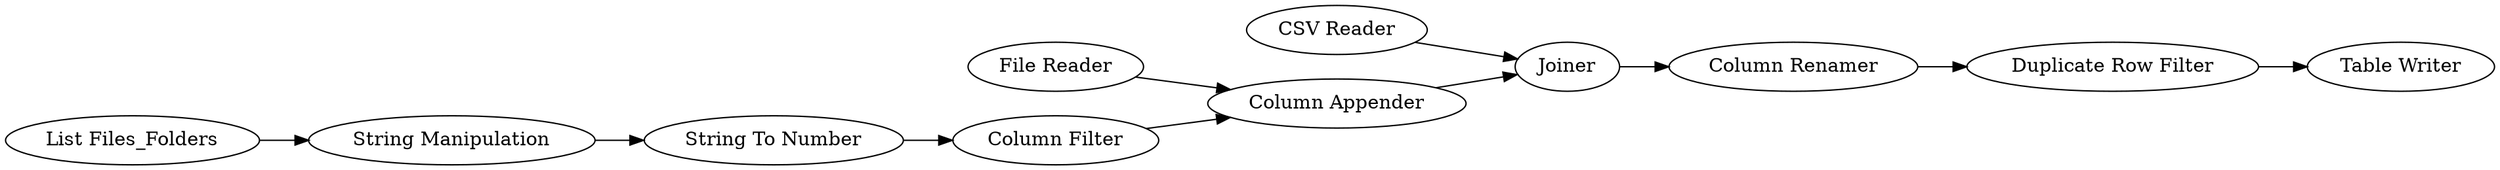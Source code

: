 digraph {
	"6382960046738127000_6" [label="Column Appender"]
	"1464785745290567774_13" [label="Column Renamer"]
	"1464785745290567774_9" [label=Joiner]
	"1464785745290567774_10" [label="Duplicate Row Filter"]
	"1464785745290567774_12" [label="Table Writer"]
	"1464785745290567774_1" [label="CSV Reader"]
	"6382960046738127000_2" [label="List Files_Folders"]
	"6382960046738127000_7" [label="File Reader"]
	"6382960046738127000_5" [label="Column Filter"]
	"6382960046738127000_3" [label="String Manipulation"]
	"6382960046738127000_4" [label="String To Number"]
	"1464785745290567774_13" -> "1464785745290567774_10"
	"6382960046738127000_3" -> "6382960046738127000_4"
	"1464785745290567774_9" -> "1464785745290567774_13"
	"6382960046738127000_2" -> "6382960046738127000_3"
	"6382960046738127000_5" -> "6382960046738127000_6"
	"6382960046738127000_7" -> "6382960046738127000_6"
	"6382960046738127000_6" -> "1464785745290567774_9"
	"1464785745290567774_10" -> "1464785745290567774_12"
	"1464785745290567774_1" -> "1464785745290567774_9"
	"6382960046738127000_4" -> "6382960046738127000_5"
	rankdir=LR
}
